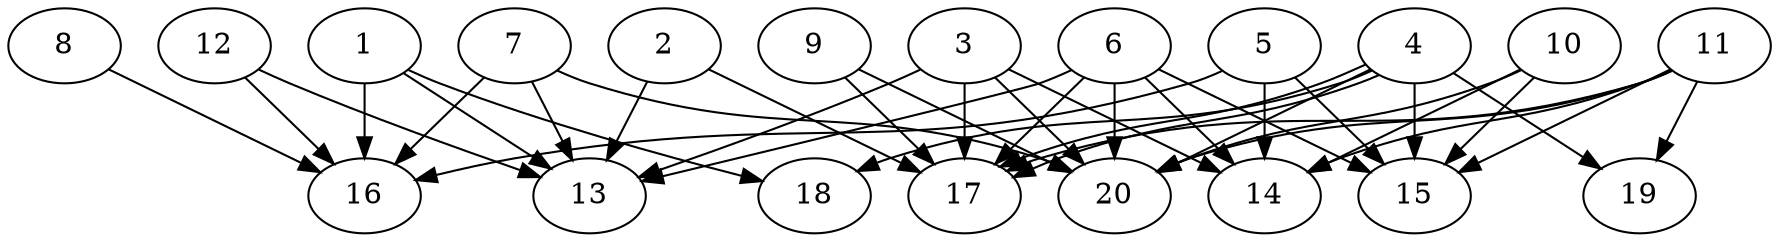 // DAG automatically generated by daggen at Thu Oct  3 13:58:43 2019
// ./daggen --dot -n 20 --ccr 0.4 --fat 0.9 --regular 0.5 --density 0.7 --mindata 5242880 --maxdata 52428800 
digraph G {
  1 [size="95580160", alpha="0.02", expect_size="38232064"] 
  1 -> 13 [size ="38232064"]
  1 -> 16 [size ="38232064"]
  1 -> 18 [size ="38232064"]
  2 [size="35883520", alpha="0.13", expect_size="14353408"] 
  2 -> 13 [size ="14353408"]
  2 -> 17 [size ="14353408"]
  3 [size="89792000", alpha="0.04", expect_size="35916800"] 
  3 -> 13 [size ="35916800"]
  3 -> 14 [size ="35916800"]
  3 -> 17 [size ="35916800"]
  3 -> 20 [size ="35916800"]
  4 [size="76456960", alpha="0.15", expect_size="30582784"] 
  4 -> 15 [size ="30582784"]
  4 -> 17 [size ="30582784"]
  4 -> 17 [size ="30582784"]
  4 -> 18 [size ="30582784"]
  4 -> 19 [size ="30582784"]
  4 -> 20 [size ="30582784"]
  5 [size="123970560", alpha="0.17", expect_size="49588224"] 
  5 -> 14 [size ="49588224"]
  5 -> 15 [size ="49588224"]
  5 -> 16 [size ="49588224"]
  6 [size="37276160", alpha="0.18", expect_size="14910464"] 
  6 -> 13 [size ="14910464"]
  6 -> 14 [size ="14910464"]
  6 -> 15 [size ="14910464"]
  6 -> 17 [size ="14910464"]
  6 -> 20 [size ="14910464"]
  7 [size="18603520", alpha="0.10", expect_size="7441408"] 
  7 -> 13 [size ="7441408"]
  7 -> 16 [size ="7441408"]
  7 -> 20 [size ="7441408"]
  8 [size="40145920", alpha="0.10", expect_size="16058368"] 
  8 -> 16 [size ="16058368"]
  9 [size="22159360", alpha="0.12", expect_size="8863744"] 
  9 -> 17 [size ="8863744"]
  9 -> 20 [size ="8863744"]
  10 [size="75046400", alpha="0.19", expect_size="30018560"] 
  10 -> 14 [size ="30018560"]
  10 -> 15 [size ="30018560"]
  10 -> 20 [size ="30018560"]
  11 [size="127406080", alpha="0.09", expect_size="50962432"] 
  11 -> 14 [size ="50962432"]
  11 -> 15 [size ="50962432"]
  11 -> 17 [size ="50962432"]
  11 -> 19 [size ="50962432"]
  11 -> 20 [size ="50962432"]
  12 [size="19018240", alpha="0.13", expect_size="7607296"] 
  12 -> 13 [size ="7607296"]
  12 -> 16 [size ="7607296"]
  13 [size="93299200", alpha="0.03", expect_size="37319680"] 
  14 [size="117657600", alpha="0.08", expect_size="47063040"] 
  15 [size="91010560", alpha="0.18", expect_size="36404224"] 
  16 [size="73308160", alpha="0.14", expect_size="29323264"] 
  17 [size="62080000", alpha="0.12", expect_size="24832000"] 
  18 [size="120578560", alpha="0.03", expect_size="48231424"] 
  19 [size="64007680", alpha="0.12", expect_size="25603072"] 
  20 [size="17175040", alpha="0.04", expect_size="6870016"] 
}
